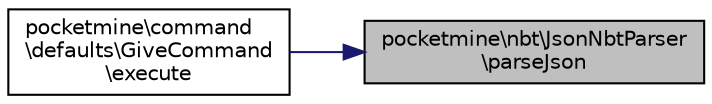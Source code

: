 digraph "pocketmine\nbt\JsonNbtParser\parseJson"
{
 // INTERACTIVE_SVG=YES
 // LATEX_PDF_SIZE
  edge [fontname="Helvetica",fontsize="10",labelfontname="Helvetica",labelfontsize="10"];
  node [fontname="Helvetica",fontsize="10",shape=record];
  rankdir="RL";
  Node1 [label="pocketmine\\nbt\\JsonNbtParser\l\\parseJson",height=0.2,width=0.4,color="black", fillcolor="grey75", style="filled", fontcolor="black",tooltip=" "];
  Node1 -> Node2 [dir="back",color="midnightblue",fontsize="10",style="solid",fontname="Helvetica"];
  Node2 [label="pocketmine\\command\l\\defaults\\GiveCommand\l\\execute",height=0.2,width=0.4,color="black", fillcolor="white", style="filled",URL="$d8/d3e/classpocketmine_1_1command_1_1defaults_1_1_give_command.html#a442c5a280d0cfedad191b5ea8653b99a",tooltip=" "];
}
